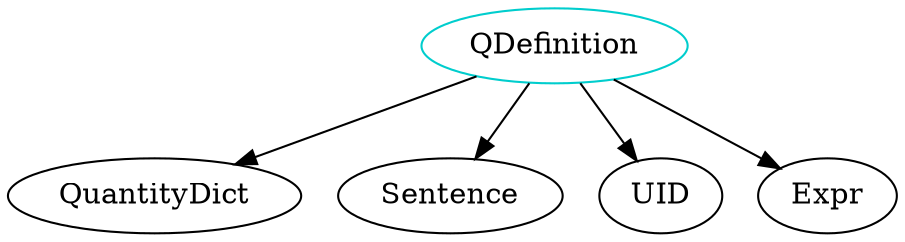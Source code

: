 digraph qdefinition{
QDefinition -> QuantityDict;
QDefinition -> Sentence;
QDefinition -> UID;
QDefinition -> Expr;
QDefinition	[shape=oval, color=cyan3, label="QDefinition"];
}
